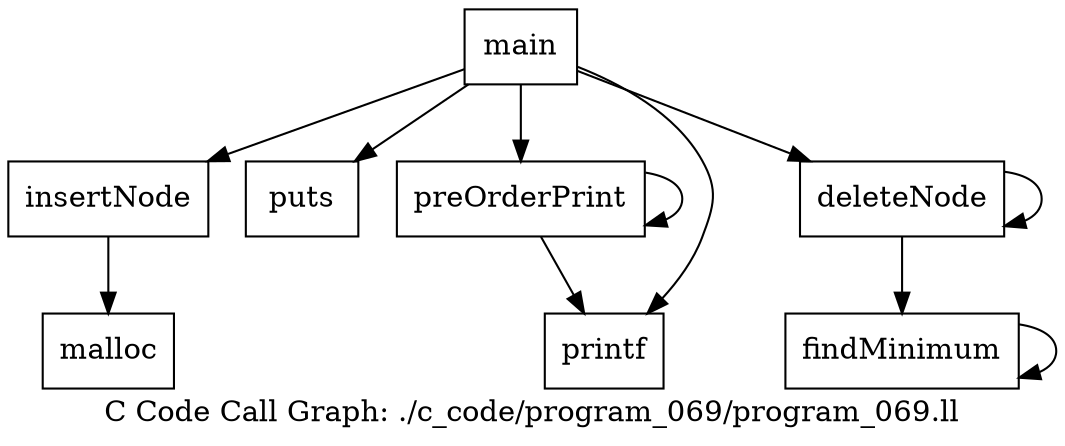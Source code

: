 digraph "C Code Call Graph: ./c_code/program_069/program_069.ll" {
	label="C Code Call Graph: ./c_code/program_069/program_069.ll";

	Node0x557545a322b0 [shape=record,label="{main}"];
	Node0x557545a322b0 -> Node0x557545a89710;
	Node0x557545a322b0 -> Node0x557545a8c270;
	Node0x557545a322b0 -> Node0x557545a8ad70;
	Node0x557545a322b0 -> Node0x557545a8acf0;
	Node0x557545a322b0 -> Node0x557545a8c2f0;
	Node0x557545a89710 [shape=record,label="{insertNode}"];
	Node0x557545a89710 -> Node0x557545a8c370;
	Node0x557545a8acf0 [shape=record,label="{printf}"];
	Node0x557545a8ad70 [shape=record,label="{preOrderPrint}"];
	Node0x557545a8ad70 -> Node0x557545a8acf0;
	Node0x557545a8ad70 -> Node0x557545a8ad70;
	Node0x557545a8c270 [shape=record,label="{puts}"];
	Node0x557545a8c2f0 [shape=record,label="{deleteNode}"];
	Node0x557545a8c2f0 -> Node0x557545a8c2f0;
	Node0x557545a8c2f0 -> Node0x557545aa5790;
	Node0x557545aa5790 [shape=record,label="{findMinimum}"];
	Node0x557545aa5790 -> Node0x557545aa5790;
	Node0x557545a8c370 [shape=record,label="{malloc}"];
}
